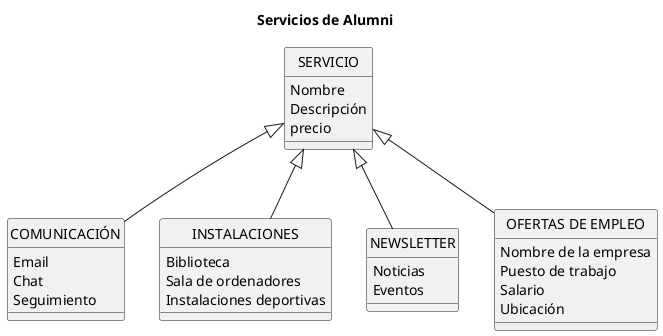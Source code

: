 @startuml AlumniModel

title Servicios de Alumni

'!theme amiga
skinparam backgroundColor white
skinparam defaultFontName Arial
hide circle

class SERVICIO 
{
    Nombre 
    Descripción
    precio
}

class COMUNICACIÓN 
{
    Email
    Chat
    Seguimiento
}

class INSTALACIONES 
{
    Biblioteca
    Sala de ordenadores
    Instalaciones deportivas
}

class NEWSLETTER 
{
    Noticias
    Eventos
}

class "OFERTAS DE EMPLEO" 
{
    Nombre de la empresa
    Puesto de trabajo
    Salario
    Ubicación
}

SERVICIO <|-- "COMUNICACIÓN"
SERVICIO <|-- "INSTALACIONES"
SERVICIO <|-- "NEWSLETTER"
SERVICIO <|-- "OFERTAS DE EMPLEO"

@enduml